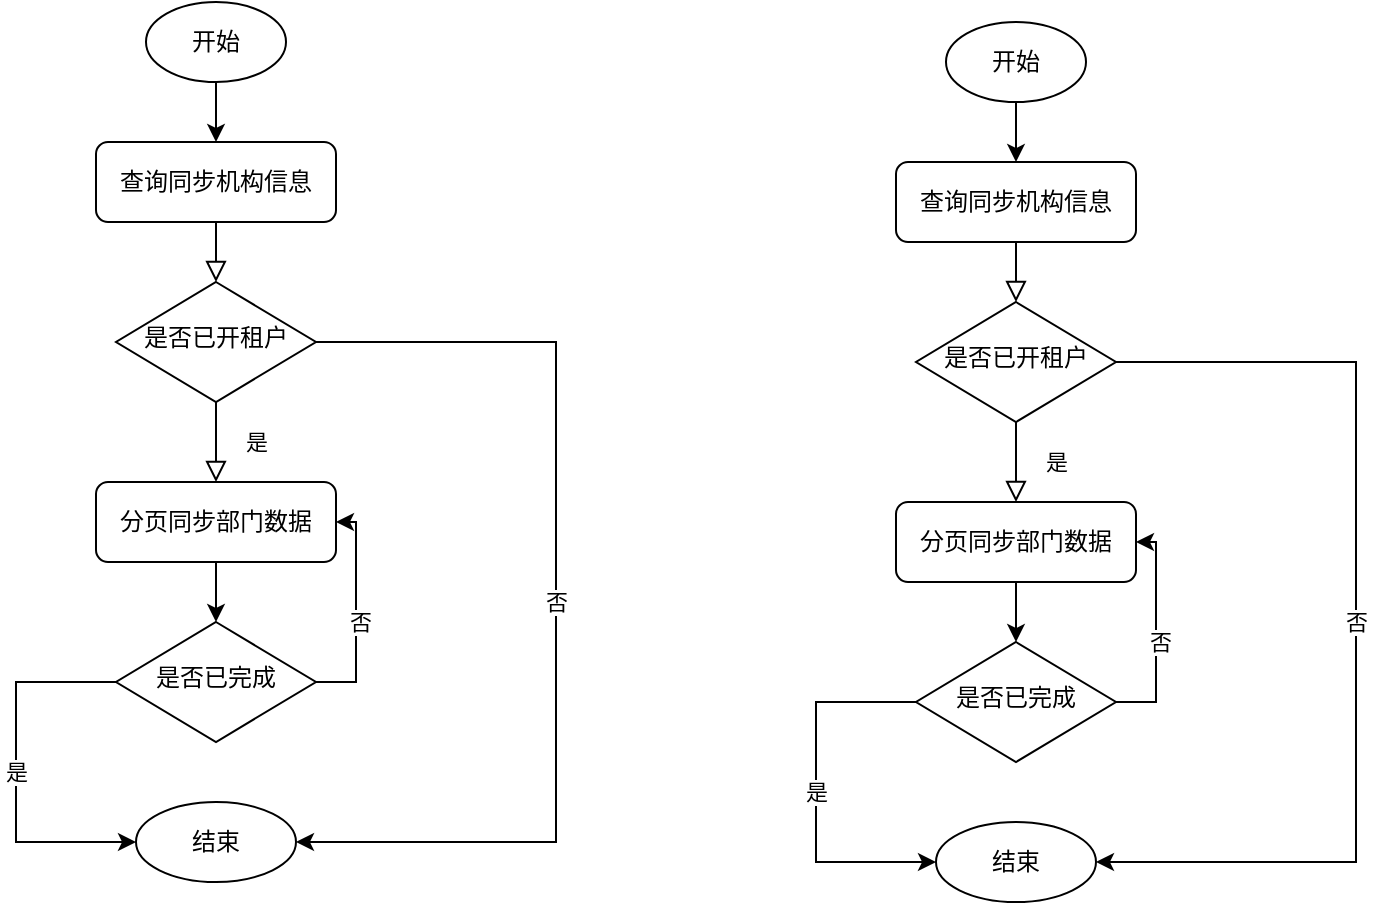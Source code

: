 <mxfile version="21.3.3" type="github">
  <diagram id="C5RBs43oDa-KdzZeNtuy" name="Page-1">
    <mxGraphModel dx="954" dy="562" grid="1" gridSize="10" guides="1" tooltips="1" connect="1" arrows="1" fold="1" page="1" pageScale="1" pageWidth="827" pageHeight="1169" math="0" shadow="0">
      <root>
        <mxCell id="WIyWlLk6GJQsqaUBKTNV-0" />
        <mxCell id="WIyWlLk6GJQsqaUBKTNV-1" parent="WIyWlLk6GJQsqaUBKTNV-0" />
        <mxCell id="WIyWlLk6GJQsqaUBKTNV-2" value="" style="rounded=0;html=1;jettySize=auto;orthogonalLoop=1;fontSize=11;endArrow=block;endFill=0;endSize=8;strokeWidth=1;shadow=0;labelBackgroundColor=none;edgeStyle=orthogonalEdgeStyle;" parent="WIyWlLk6GJQsqaUBKTNV-1" source="WIyWlLk6GJQsqaUBKTNV-3" target="WIyWlLk6GJQsqaUBKTNV-6" edge="1">
          <mxGeometry relative="1" as="geometry" />
        </mxCell>
        <mxCell id="WIyWlLk6GJQsqaUBKTNV-3" value="查询同步机构信息" style="rounded=1;whiteSpace=wrap;html=1;fontSize=12;glass=0;strokeWidth=1;shadow=0;" parent="WIyWlLk6GJQsqaUBKTNV-1" vertex="1">
          <mxGeometry x="160" y="110" width="120" height="40" as="geometry" />
        </mxCell>
        <mxCell id="WIyWlLk6GJQsqaUBKTNV-4" value="是" style="rounded=0;html=1;jettySize=auto;orthogonalLoop=1;fontSize=11;endArrow=block;endFill=0;endSize=8;strokeWidth=1;shadow=0;labelBackgroundColor=none;edgeStyle=orthogonalEdgeStyle;" parent="WIyWlLk6GJQsqaUBKTNV-1" source="WIyWlLk6GJQsqaUBKTNV-6" target="Fh7XtQyrYAxtUZRleCaC-4" edge="1">
          <mxGeometry y="20" relative="1" as="geometry">
            <mxPoint as="offset" />
            <mxPoint x="220" y="290" as="targetPoint" />
          </mxGeometry>
        </mxCell>
        <mxCell id="Fh7XtQyrYAxtUZRleCaC-7" value="否" style="edgeStyle=orthogonalEdgeStyle;rounded=0;orthogonalLoop=1;jettySize=auto;html=1;entryX=1;entryY=0.5;entryDx=0;entryDy=0;entryPerimeter=0;exitX=1;exitY=0.5;exitDx=0;exitDy=0;" edge="1" parent="WIyWlLk6GJQsqaUBKTNV-1" source="WIyWlLk6GJQsqaUBKTNV-6" target="Fh7XtQyrYAxtUZRleCaC-3">
          <mxGeometry relative="1" as="geometry">
            <Array as="points">
              <mxPoint x="390" y="210" />
              <mxPoint x="390" y="460" />
            </Array>
          </mxGeometry>
        </mxCell>
        <mxCell id="WIyWlLk6GJQsqaUBKTNV-6" value="是否已开租户" style="rhombus;whiteSpace=wrap;html=1;shadow=0;fontFamily=Helvetica;fontSize=12;align=center;strokeWidth=1;spacing=6;spacingTop=-4;" parent="WIyWlLk6GJQsqaUBKTNV-1" vertex="1">
          <mxGeometry x="170" y="180" width="100" height="60" as="geometry" />
        </mxCell>
        <mxCell id="Fh7XtQyrYAxtUZRleCaC-1" style="edgeStyle=orthogonalEdgeStyle;rounded=0;orthogonalLoop=1;jettySize=auto;html=1;entryX=0.5;entryY=0;entryDx=0;entryDy=0;" edge="1" parent="WIyWlLk6GJQsqaUBKTNV-1" source="Fh7XtQyrYAxtUZRleCaC-0" target="WIyWlLk6GJQsqaUBKTNV-3">
          <mxGeometry relative="1" as="geometry" />
        </mxCell>
        <mxCell id="Fh7XtQyrYAxtUZRleCaC-0" value="开始" style="strokeWidth=1;html=1;shape=mxgraph.flowchart.start_1;whiteSpace=wrap;" vertex="1" parent="WIyWlLk6GJQsqaUBKTNV-1">
          <mxGeometry x="185" y="40" width="70" height="40" as="geometry" />
        </mxCell>
        <mxCell id="Fh7XtQyrYAxtUZRleCaC-3" value="结束" style="strokeWidth=1;html=1;shape=mxgraph.flowchart.start_1;whiteSpace=wrap;" vertex="1" parent="WIyWlLk6GJQsqaUBKTNV-1">
          <mxGeometry x="180" y="440" width="80" height="40" as="geometry" />
        </mxCell>
        <mxCell id="Fh7XtQyrYAxtUZRleCaC-6" style="edgeStyle=orthogonalEdgeStyle;rounded=0;orthogonalLoop=1;jettySize=auto;html=1;" edge="1" parent="WIyWlLk6GJQsqaUBKTNV-1" source="Fh7XtQyrYAxtUZRleCaC-4" target="Fh7XtQyrYAxtUZRleCaC-5">
          <mxGeometry relative="1" as="geometry" />
        </mxCell>
        <mxCell id="Fh7XtQyrYAxtUZRleCaC-4" value="分页同步部门数据" style="rounded=1;whiteSpace=wrap;html=1;fontSize=12;glass=0;strokeWidth=1;shadow=0;" vertex="1" parent="WIyWlLk6GJQsqaUBKTNV-1">
          <mxGeometry x="160" y="280" width="120" height="40" as="geometry" />
        </mxCell>
        <mxCell id="Fh7XtQyrYAxtUZRleCaC-8" value="是" style="edgeStyle=orthogonalEdgeStyle;rounded=0;orthogonalLoop=1;jettySize=auto;html=1;entryX=0;entryY=0.5;entryDx=0;entryDy=0;entryPerimeter=0;exitX=0;exitY=0.5;exitDx=0;exitDy=0;" edge="1" parent="WIyWlLk6GJQsqaUBKTNV-1" source="Fh7XtQyrYAxtUZRleCaC-5" target="Fh7XtQyrYAxtUZRleCaC-3">
          <mxGeometry relative="1" as="geometry">
            <Array as="points">
              <mxPoint x="120" y="380" />
              <mxPoint x="120" y="460" />
            </Array>
          </mxGeometry>
        </mxCell>
        <mxCell id="Fh7XtQyrYAxtUZRleCaC-9" style="edgeStyle=orthogonalEdgeStyle;rounded=0;orthogonalLoop=1;jettySize=auto;html=1;entryX=1;entryY=0.5;entryDx=0;entryDy=0;exitX=1;exitY=0.5;exitDx=0;exitDy=0;" edge="1" parent="WIyWlLk6GJQsqaUBKTNV-1" source="Fh7XtQyrYAxtUZRleCaC-5" target="Fh7XtQyrYAxtUZRleCaC-4">
          <mxGeometry relative="1" as="geometry" />
        </mxCell>
        <mxCell id="Fh7XtQyrYAxtUZRleCaC-10" value="否" style="edgeLabel;html=1;align=center;verticalAlign=middle;resizable=0;points=[];" vertex="1" connectable="0" parent="Fh7XtQyrYAxtUZRleCaC-9">
          <mxGeometry x="-0.091" y="-2" relative="1" as="geometry">
            <mxPoint as="offset" />
          </mxGeometry>
        </mxCell>
        <mxCell id="Fh7XtQyrYAxtUZRleCaC-5" value="是否已完成" style="rhombus;whiteSpace=wrap;html=1;shadow=0;fontFamily=Helvetica;fontSize=12;align=center;strokeWidth=1;spacing=6;spacingTop=-4;" vertex="1" parent="WIyWlLk6GJQsqaUBKTNV-1">
          <mxGeometry x="170" y="350" width="100" height="60" as="geometry" />
        </mxCell>
        <mxCell id="Fh7XtQyrYAxtUZRleCaC-11" value="" style="rounded=0;html=1;jettySize=auto;orthogonalLoop=1;fontSize=11;endArrow=block;endFill=0;endSize=8;strokeWidth=1;shadow=0;labelBackgroundColor=none;edgeStyle=orthogonalEdgeStyle;" edge="1" parent="WIyWlLk6GJQsqaUBKTNV-1" source="Fh7XtQyrYAxtUZRleCaC-12" target="Fh7XtQyrYAxtUZRleCaC-15">
          <mxGeometry relative="1" as="geometry" />
        </mxCell>
        <mxCell id="Fh7XtQyrYAxtUZRleCaC-12" value="查询同步机构信息" style="rounded=1;whiteSpace=wrap;html=1;fontSize=12;glass=0;strokeWidth=1;shadow=0;" vertex="1" parent="WIyWlLk6GJQsqaUBKTNV-1">
          <mxGeometry x="560" y="120" width="120" height="40" as="geometry" />
        </mxCell>
        <mxCell id="Fh7XtQyrYAxtUZRleCaC-13" value="是" style="rounded=0;html=1;jettySize=auto;orthogonalLoop=1;fontSize=11;endArrow=block;endFill=0;endSize=8;strokeWidth=1;shadow=0;labelBackgroundColor=none;edgeStyle=orthogonalEdgeStyle;" edge="1" parent="WIyWlLk6GJQsqaUBKTNV-1" source="Fh7XtQyrYAxtUZRleCaC-15" target="Fh7XtQyrYAxtUZRleCaC-20">
          <mxGeometry y="20" relative="1" as="geometry">
            <mxPoint as="offset" />
            <mxPoint x="620" y="300" as="targetPoint" />
          </mxGeometry>
        </mxCell>
        <mxCell id="Fh7XtQyrYAxtUZRleCaC-14" value="否" style="edgeStyle=orthogonalEdgeStyle;rounded=0;orthogonalLoop=1;jettySize=auto;html=1;entryX=1;entryY=0.5;entryDx=0;entryDy=0;entryPerimeter=0;exitX=1;exitY=0.5;exitDx=0;exitDy=0;" edge="1" parent="WIyWlLk6GJQsqaUBKTNV-1" source="Fh7XtQyrYAxtUZRleCaC-15" target="Fh7XtQyrYAxtUZRleCaC-18">
          <mxGeometry relative="1" as="geometry">
            <Array as="points">
              <mxPoint x="790" y="220" />
              <mxPoint x="790" y="470" />
            </Array>
          </mxGeometry>
        </mxCell>
        <mxCell id="Fh7XtQyrYAxtUZRleCaC-15" value="是否已开租户" style="rhombus;whiteSpace=wrap;html=1;shadow=0;fontFamily=Helvetica;fontSize=12;align=center;strokeWidth=1;spacing=6;spacingTop=-4;" vertex="1" parent="WIyWlLk6GJQsqaUBKTNV-1">
          <mxGeometry x="570" y="190" width="100" height="60" as="geometry" />
        </mxCell>
        <mxCell id="Fh7XtQyrYAxtUZRleCaC-16" style="edgeStyle=orthogonalEdgeStyle;rounded=0;orthogonalLoop=1;jettySize=auto;html=1;entryX=0.5;entryY=0;entryDx=0;entryDy=0;" edge="1" parent="WIyWlLk6GJQsqaUBKTNV-1" source="Fh7XtQyrYAxtUZRleCaC-17" target="Fh7XtQyrYAxtUZRleCaC-12">
          <mxGeometry relative="1" as="geometry" />
        </mxCell>
        <mxCell id="Fh7XtQyrYAxtUZRleCaC-17" value="开始" style="strokeWidth=1;html=1;shape=mxgraph.flowchart.start_1;whiteSpace=wrap;" vertex="1" parent="WIyWlLk6GJQsqaUBKTNV-1">
          <mxGeometry x="585" y="50" width="70" height="40" as="geometry" />
        </mxCell>
        <mxCell id="Fh7XtQyrYAxtUZRleCaC-18" value="结束" style="strokeWidth=1;html=1;shape=mxgraph.flowchart.start_1;whiteSpace=wrap;" vertex="1" parent="WIyWlLk6GJQsqaUBKTNV-1">
          <mxGeometry x="580" y="450" width="80" height="40" as="geometry" />
        </mxCell>
        <mxCell id="Fh7XtQyrYAxtUZRleCaC-19" style="edgeStyle=orthogonalEdgeStyle;rounded=0;orthogonalLoop=1;jettySize=auto;html=1;" edge="1" parent="WIyWlLk6GJQsqaUBKTNV-1" source="Fh7XtQyrYAxtUZRleCaC-20" target="Fh7XtQyrYAxtUZRleCaC-24">
          <mxGeometry relative="1" as="geometry" />
        </mxCell>
        <mxCell id="Fh7XtQyrYAxtUZRleCaC-20" value="分页同步部门数据" style="rounded=1;whiteSpace=wrap;html=1;fontSize=12;glass=0;strokeWidth=1;shadow=0;" vertex="1" parent="WIyWlLk6GJQsqaUBKTNV-1">
          <mxGeometry x="560" y="290" width="120" height="40" as="geometry" />
        </mxCell>
        <mxCell id="Fh7XtQyrYAxtUZRleCaC-21" value="是" style="edgeStyle=orthogonalEdgeStyle;rounded=0;orthogonalLoop=1;jettySize=auto;html=1;entryX=0;entryY=0.5;entryDx=0;entryDy=0;entryPerimeter=0;exitX=0;exitY=0.5;exitDx=0;exitDy=0;" edge="1" parent="WIyWlLk6GJQsqaUBKTNV-1" source="Fh7XtQyrYAxtUZRleCaC-24" target="Fh7XtQyrYAxtUZRleCaC-18">
          <mxGeometry relative="1" as="geometry">
            <Array as="points">
              <mxPoint x="520" y="390" />
              <mxPoint x="520" y="470" />
            </Array>
          </mxGeometry>
        </mxCell>
        <mxCell id="Fh7XtQyrYAxtUZRleCaC-22" style="edgeStyle=orthogonalEdgeStyle;rounded=0;orthogonalLoop=1;jettySize=auto;html=1;entryX=1;entryY=0.5;entryDx=0;entryDy=0;exitX=1;exitY=0.5;exitDx=0;exitDy=0;" edge="1" parent="WIyWlLk6GJQsqaUBKTNV-1" source="Fh7XtQyrYAxtUZRleCaC-24" target="Fh7XtQyrYAxtUZRleCaC-20">
          <mxGeometry relative="1" as="geometry" />
        </mxCell>
        <mxCell id="Fh7XtQyrYAxtUZRleCaC-23" value="否" style="edgeLabel;html=1;align=center;verticalAlign=middle;resizable=0;points=[];" vertex="1" connectable="0" parent="Fh7XtQyrYAxtUZRleCaC-22">
          <mxGeometry x="-0.091" y="-2" relative="1" as="geometry">
            <mxPoint as="offset" />
          </mxGeometry>
        </mxCell>
        <mxCell id="Fh7XtQyrYAxtUZRleCaC-24" value="是否已完成" style="rhombus;whiteSpace=wrap;html=1;shadow=0;fontFamily=Helvetica;fontSize=12;align=center;strokeWidth=1;spacing=6;spacingTop=-4;" vertex="1" parent="WIyWlLk6GJQsqaUBKTNV-1">
          <mxGeometry x="570" y="360" width="100" height="60" as="geometry" />
        </mxCell>
      </root>
    </mxGraphModel>
  </diagram>
</mxfile>
